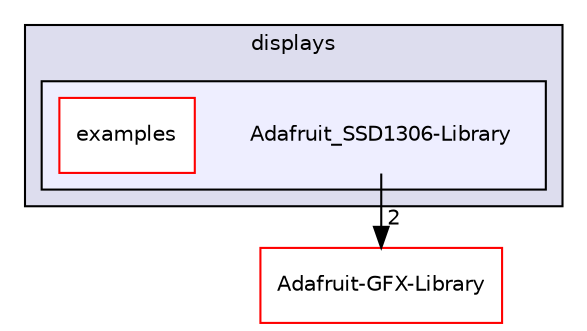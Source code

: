 digraph "esp32-snippets/hardware/displays/Adafruit_SSD1306-Library" {
  compound=true
  node [ fontsize="10", fontname="Helvetica"];
  edge [ labelfontsize="10", labelfontname="Helvetica"];
  subgraph clusterdir_82937855ec24aaae1f185fc810680b2f {
    graph [ bgcolor="#ddddee", pencolor="black", label="displays" fontname="Helvetica", fontsize="10", URL="dir_82937855ec24aaae1f185fc810680b2f.html"]
  subgraph clusterdir_3ef91fe9452925eab66bbdd8dc48a757 {
    graph [ bgcolor="#eeeeff", pencolor="black", label="" URL="dir_3ef91fe9452925eab66bbdd8dc48a757.html"];
    dir_3ef91fe9452925eab66bbdd8dc48a757 [shape=plaintext label="Adafruit_SSD1306-Library"];
    dir_04fa6f68080f9e641f858a5b5a1a41a8 [shape=box label="examples" color="red" fillcolor="white" style="filled" URL="dir_04fa6f68080f9e641f858a5b5a1a41a8.html"];
  }
  }
  dir_d8b6fbc4e0c47b75e47eb2611437b459 [shape=box label="Adafruit-GFX-Library" fillcolor="white" style="filled" color="red" URL="dir_d8b6fbc4e0c47b75e47eb2611437b459.html"];
  dir_3ef91fe9452925eab66bbdd8dc48a757->dir_d8b6fbc4e0c47b75e47eb2611437b459 [headlabel="2", labeldistance=1.5 headhref="dir_000067_000093.html"];
}
